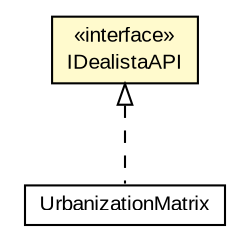 #!/usr/local/bin/dot
#
# Class diagram 
# Generated by UMLGraph version R5_6-24-gf6e263 (http://www.umlgraph.org/)
#

digraph G {
	edge [fontname="arial",fontsize=10,labelfontname="arial",labelfontsize=10];
	node [fontname="arial",fontsize=10,shape=plaintext];
	nodesep=0.25;
	ranksep=0.5;
	// com.id.droneapi.mock.api.IDealistaAPI
	c1517 [label=<<table title="com.id.droneapi.mock.api.IDealistaAPI" border="0" cellborder="1" cellspacing="0" cellpadding="2" port="p" bgcolor="lemonChiffon" href="./IDealistaAPI.html">
		<tr><td><table border="0" cellspacing="0" cellpadding="1">
<tr><td align="center" balign="center"> &#171;interface&#187; </td></tr>
<tr><td align="center" balign="center"> IDealistaAPI </td></tr>
		</table></td></tr>
		</table>>, URL="./IDealistaAPI.html", fontname="arial", fontcolor="black", fontsize=10.0];
	// com.id.droneapi.mock.UrbanizationMatrix
	c1521 [label=<<table title="com.id.droneapi.mock.UrbanizationMatrix" border="0" cellborder="1" cellspacing="0" cellpadding="2" port="p" href="../UrbanizationMatrix.html">
		<tr><td><table border="0" cellspacing="0" cellpadding="1">
<tr><td align="center" balign="center"> UrbanizationMatrix </td></tr>
		</table></td></tr>
		</table>>, URL="../UrbanizationMatrix.html", fontname="arial", fontcolor="black", fontsize=10.0];
	//com.id.droneapi.mock.UrbanizationMatrix implements com.id.droneapi.mock.api.IDealistaAPI
	c1517:p -> c1521:p [dir=back,arrowtail=empty,style=dashed];
}

